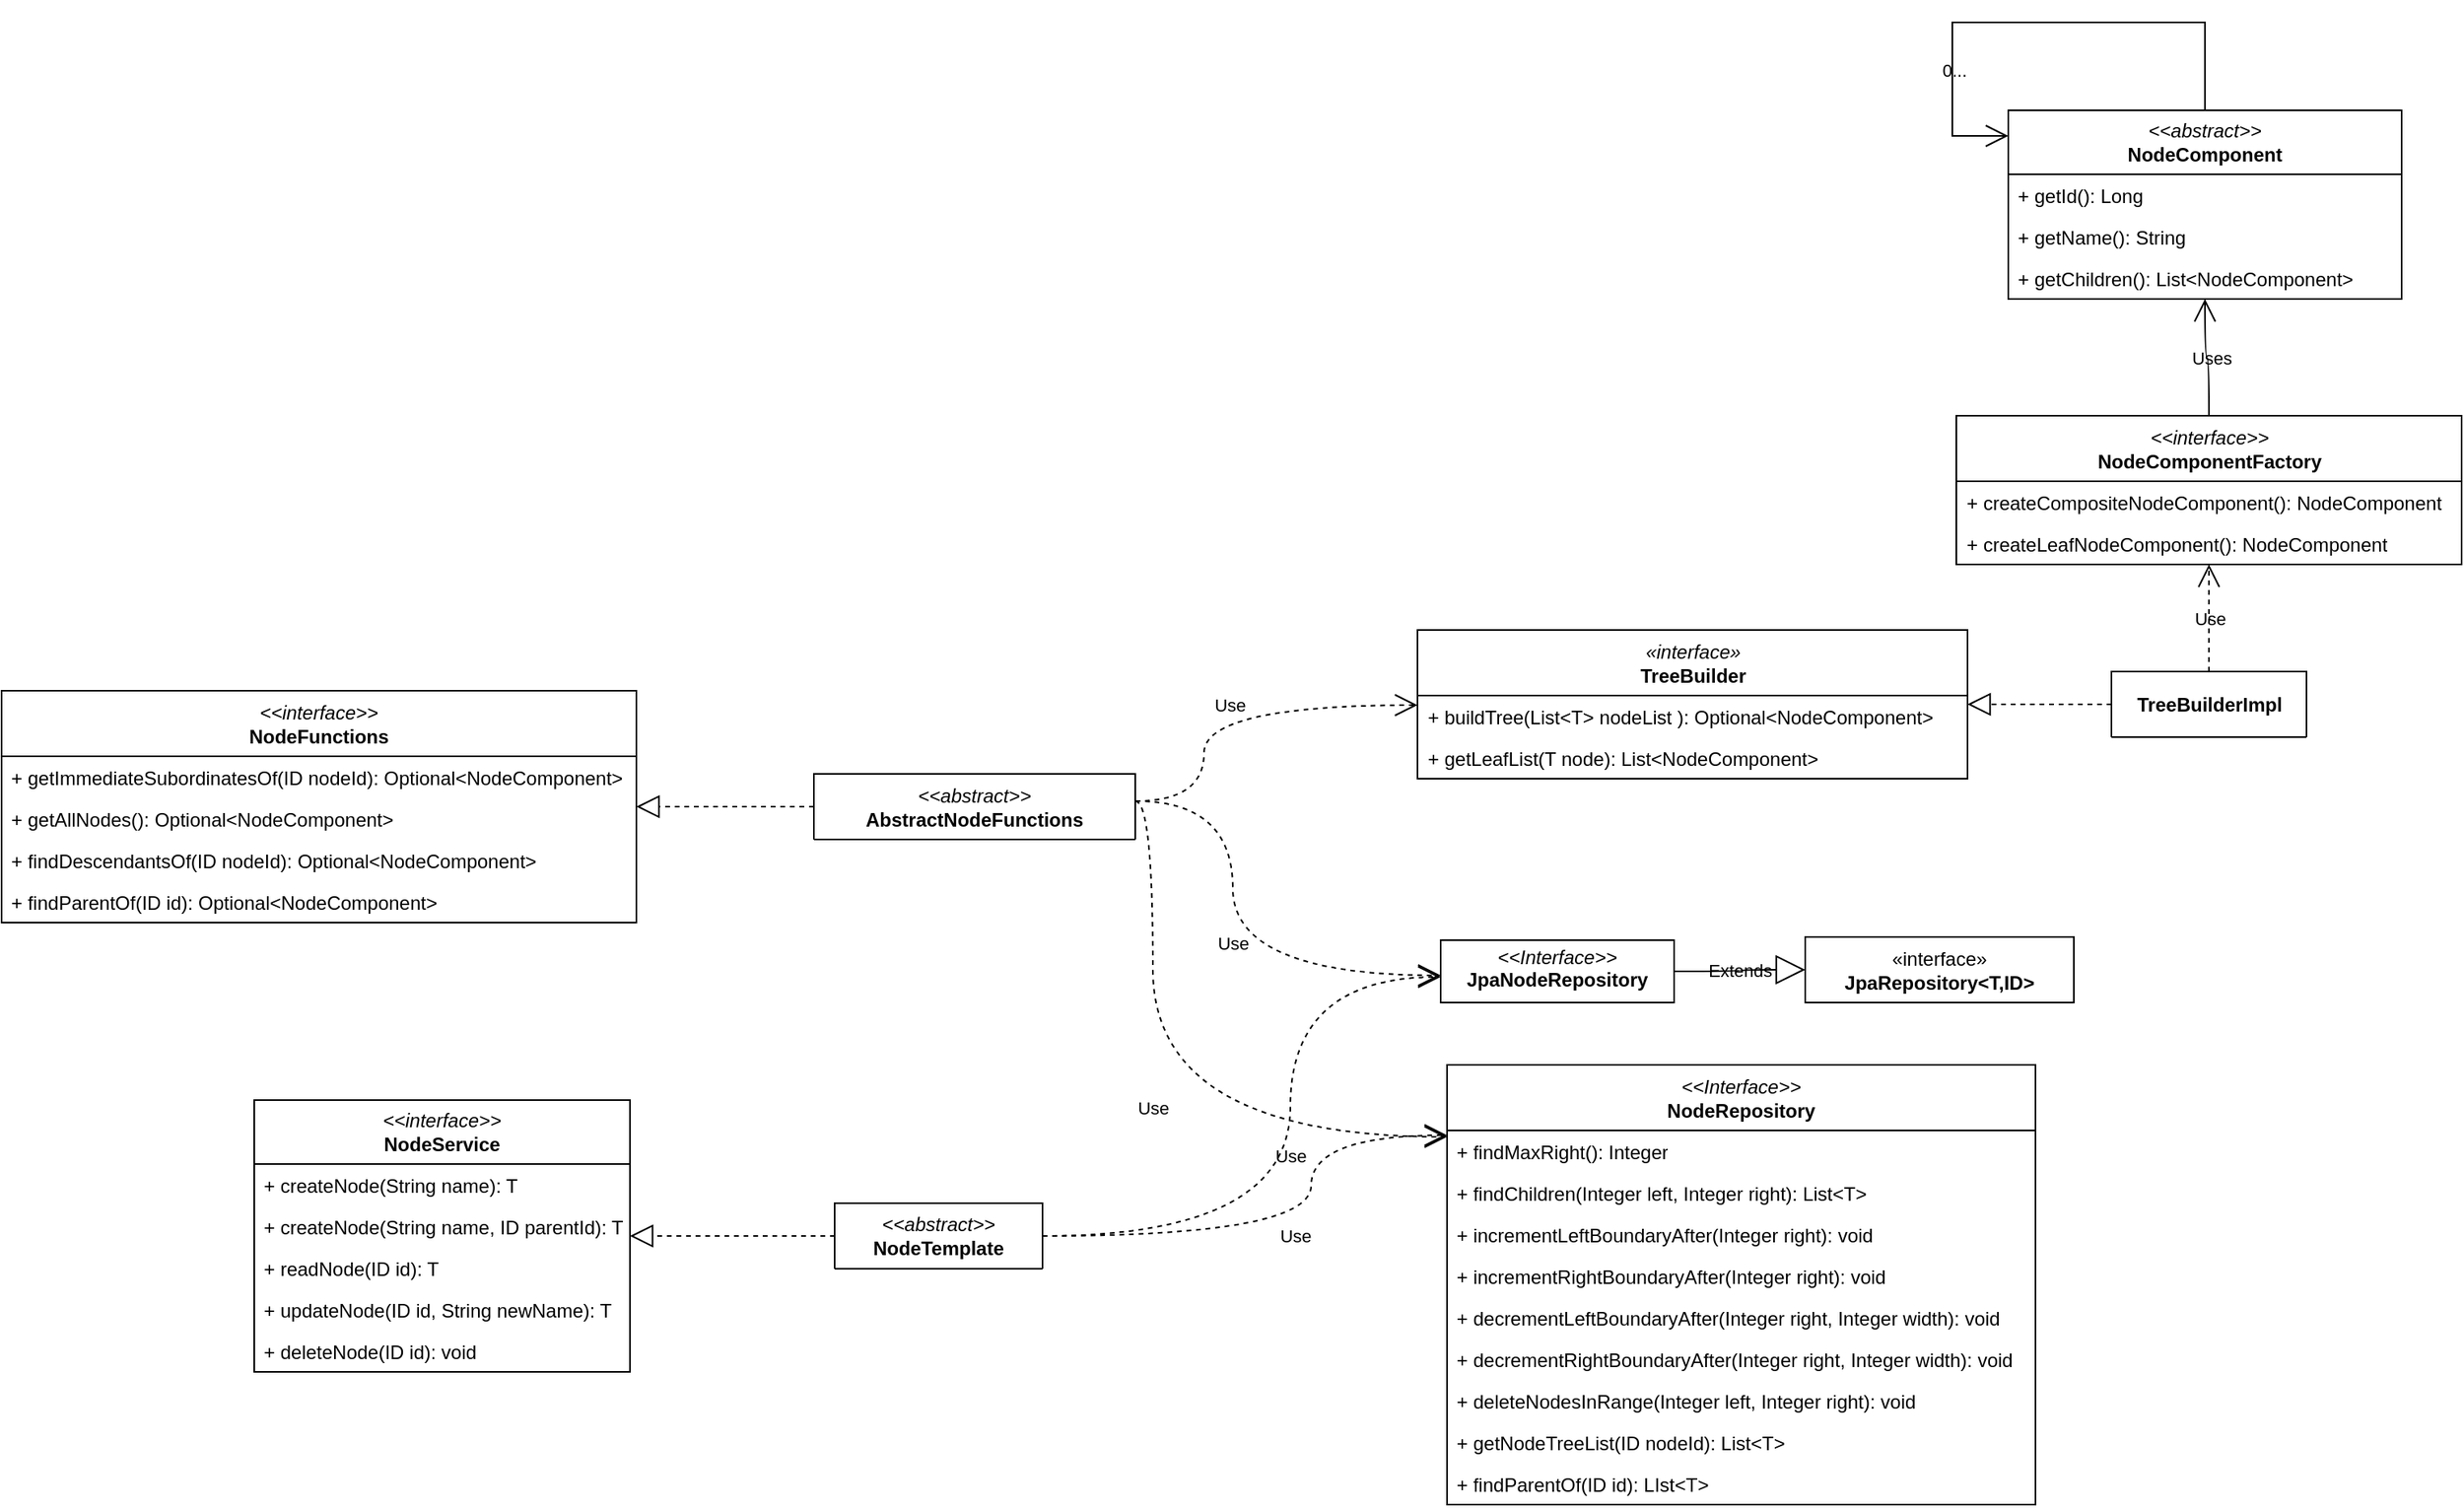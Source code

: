 <mxfile version="24.6.4" type="device">
  <diagram name="Page-1" id="UEpRLxs0ymt6fGQjLonp">
    <mxGraphModel dx="1884" dy="1611" grid="1" gridSize="10" guides="1" tooltips="1" connect="1" arrows="1" fold="1" page="1" pageScale="1" pageWidth="850" pageHeight="1100" math="0" shadow="0">
      <root>
        <mxCell id="0" />
        <mxCell id="1" parent="0" />
        <mxCell id="6Q4m7jOUi_Sz69h7aXdh-1" value="&lt;div&gt;&lt;i&gt;&amp;lt;&amp;lt;abstract&amp;gt;&amp;gt;&lt;/i&gt;&lt;/div&gt;&lt;b&gt;NodeComponent&lt;/b&gt;" style="swimlane;fontStyle=0;childLayout=stackLayout;horizontal=1;startSize=40;fillColor=none;horizontalStack=0;resizeParent=1;resizeParentMax=0;resizeLast=0;collapsible=1;marginBottom=0;whiteSpace=wrap;html=1;labelBackgroundColor=none;" vertex="1" parent="1">
          <mxGeometry x="1088" y="-99" width="246" height="118" as="geometry">
            <mxRectangle x="508" y="89" width="126" height="41" as="alternateBounds" />
          </mxGeometry>
        </mxCell>
        <mxCell id="6Q4m7jOUi_Sz69h7aXdh-2" value="+ getId(): Long" style="text;strokeColor=none;fillColor=none;align=left;verticalAlign=top;spacingLeft=4;spacingRight=4;overflow=hidden;rotatable=0;points=[[0,0.5],[1,0.5]];portConstraint=eastwest;whiteSpace=wrap;html=1;labelBackgroundColor=none;" vertex="1" parent="6Q4m7jOUi_Sz69h7aXdh-1">
          <mxGeometry y="40" width="246" height="26" as="geometry" />
        </mxCell>
        <mxCell id="6Q4m7jOUi_Sz69h7aXdh-3" value="+ getName(): String" style="text;strokeColor=none;fillColor=none;align=left;verticalAlign=top;spacingLeft=4;spacingRight=4;overflow=hidden;rotatable=0;points=[[0,0.5],[1,0.5]];portConstraint=eastwest;whiteSpace=wrap;html=1;labelBackgroundColor=none;" vertex="1" parent="6Q4m7jOUi_Sz69h7aXdh-1">
          <mxGeometry y="66" width="246" height="26" as="geometry" />
        </mxCell>
        <mxCell id="6Q4m7jOUi_Sz69h7aXdh-4" value="+ getChildren(): List&amp;lt;NodeComponent&amp;gt;" style="text;strokeColor=none;fillColor=none;align=left;verticalAlign=top;spacingLeft=4;spacingRight=4;overflow=hidden;rotatable=0;points=[[0,0.5],[1,0.5]];portConstraint=eastwest;whiteSpace=wrap;html=1;labelBackgroundColor=none;" vertex="1" parent="6Q4m7jOUi_Sz69h7aXdh-1">
          <mxGeometry y="92" width="246" height="26" as="geometry" />
        </mxCell>
        <mxCell id="6Q4m7jOUi_Sz69h7aXdh-5" value="Use" style="endArrow=open;endSize=12;dashed=1;html=1;rounded=0;edgeStyle=orthogonalEdgeStyle;curved=1;labelBackgroundColor=none;fontColor=default;" edge="1" parent="1" source="6Q4m7jOUi_Sz69h7aXdh-14" target="6Q4m7jOUi_Sz69h7aXdh-35">
          <mxGeometry width="160" relative="1" as="geometry">
            <mxPoint x="515" y="318.712" as="sourcePoint" />
            <mxPoint x="733" y="367.026" as="targetPoint" />
            <Array as="points">
              <mxPoint x="553" y="333" />
              <mxPoint x="553" y="543" />
            </Array>
          </mxGeometry>
        </mxCell>
        <mxCell id="6Q4m7jOUi_Sz69h7aXdh-6" value="Use" style="endArrow=open;endSize=12;dashed=1;html=1;rounded=0;edgeStyle=orthogonalEdgeStyle;curved=1;labelBackgroundColor=none;fontColor=default;" edge="1" parent="1" source="6Q4m7jOUi_Sz69h7aXdh-14" target="6Q4m7jOUi_Sz69h7aXdh-32">
          <mxGeometry width="160" relative="1" as="geometry">
            <mxPoint x="420" y="307" as="sourcePoint" />
            <mxPoint x="745" y="204.659" as="targetPoint" />
            <Array as="points">
              <mxPoint x="585" y="333" />
              <mxPoint x="585" y="273" />
            </Array>
          </mxGeometry>
        </mxCell>
        <mxCell id="6Q4m7jOUi_Sz69h7aXdh-7" value="&lt;p style=&quot;margin:0px;margin-top:4px;text-align:center;&quot;&gt;&lt;i&gt;&amp;lt;&amp;lt;Interface&amp;gt;&amp;gt;&lt;/i&gt;&lt;br&gt;&lt;b&gt;JpaNodeRepository&lt;/b&gt;&lt;/p&gt;" style="verticalAlign=top;align=left;overflow=fill;html=1;whiteSpace=wrap;fillColor=none;labelBackgroundColor=none;" vertex="1" parent="1">
          <mxGeometry x="733" y="420" width="146" height="39" as="geometry" />
        </mxCell>
        <mxCell id="6Q4m7jOUi_Sz69h7aXdh-8" value="Use" style="endArrow=open;endSize=12;dashed=1;html=1;rounded=0;edgeStyle=orthogonalEdgeStyle;curved=1;labelBackgroundColor=none;fontColor=default;" edge="1" parent="1" source="6Q4m7jOUi_Sz69h7aXdh-14" target="6Q4m7jOUi_Sz69h7aXdh-7">
          <mxGeometry width="160" relative="1" as="geometry">
            <mxPoint x="515" y="338.826" as="sourcePoint" />
            <mxPoint x="264" y="512" as="targetPoint" />
            <Array as="points">
              <mxPoint x="603" y="333" />
              <mxPoint x="603" y="442" />
            </Array>
          </mxGeometry>
        </mxCell>
        <mxCell id="6Q4m7jOUi_Sz69h7aXdh-9" value="&lt;div&gt;&lt;i&gt;&amp;lt;&amp;lt;abstract&amp;gt;&amp;gt;&lt;/i&gt;&lt;/div&gt;&lt;div&gt;&lt;b&gt;NodeTemplate&lt;/b&gt;&lt;br&gt;&lt;/div&gt;" style="swimlane;fontStyle=0;childLayout=stackLayout;horizontal=1;startSize=42;fillColor=none;horizontalStack=0;resizeParent=1;resizeParentMax=0;resizeLast=0;collapsible=1;marginBottom=0;whiteSpace=wrap;html=1;labelBackgroundColor=none;" vertex="1" collapsed="1" parent="1">
          <mxGeometry x="354" y="584.5" width="130" height="41" as="geometry">
            <mxRectangle x="-1013" y="152" width="248" height="146" as="alternateBounds" />
          </mxGeometry>
        </mxCell>
        <mxCell id="6Q4m7jOUi_Sz69h7aXdh-10" value="&lt;p style=&quot;margin: 0px 0px 0px 4px;&quot;&gt;+ create (String): NodeComponent&lt;/p&gt;&lt;div&gt;&lt;br&gt;&lt;/div&gt;" style="text;strokeColor=none;fillColor=none;align=left;verticalAlign=top;spacingLeft=4;spacingRight=4;overflow=hidden;rotatable=0;points=[[0,0.5],[1,0.5]];portConstraint=eastwest;whiteSpace=wrap;html=1;labelBackgroundColor=none;" vertex="1" parent="6Q4m7jOUi_Sz69h7aXdh-9">
          <mxGeometry y="42" width="248" height="26" as="geometry" />
        </mxCell>
        <mxCell id="6Q4m7jOUi_Sz69h7aXdh-11" value="&lt;p style=&quot;margin: 0px 0px 0px 4px;&quot;&gt;+ create (String, Long):&amp;nbsp;&lt;span style=&quot;background-color: initial;&quot;&gt;NodeComponent&lt;/span&gt;&lt;/p&gt;&lt;div&gt;&lt;span style=&quot;background-color: initial;&quot;&gt;&lt;br&gt;&lt;/span&gt;&lt;/div&gt;" style="text;strokeColor=none;fillColor=none;align=left;verticalAlign=top;spacingLeft=4;spacingRight=4;overflow=hidden;rotatable=0;points=[[0,0.5],[1,0.5]];portConstraint=eastwest;whiteSpace=wrap;html=1;labelBackgroundColor=none;" vertex="1" parent="6Q4m7jOUi_Sz69h7aXdh-9">
          <mxGeometry y="68" width="248" height="26" as="geometry" />
        </mxCell>
        <mxCell id="6Q4m7jOUi_Sz69h7aXdh-12" value="&lt;p style=&quot;margin: 0px 0px 0px 4px;&quot;&gt;+ findBy (String):&amp;nbsp;&lt;span style=&quot;background-color: initial;&quot;&gt;NodeComponent&lt;/span&gt;&lt;/p&gt;" style="text;strokeColor=none;fillColor=none;align=left;verticalAlign=top;spacingLeft=4;spacingRight=4;overflow=hidden;rotatable=0;points=[[0,0.5],[1,0.5]];portConstraint=eastwest;whiteSpace=wrap;html=1;labelBackgroundColor=none;" vertex="1" parent="6Q4m7jOUi_Sz69h7aXdh-9">
          <mxGeometry y="94" width="248" height="26" as="geometry" />
        </mxCell>
        <mxCell id="6Q4m7jOUi_Sz69h7aXdh-13" value="+ findBy (Long):&amp;nbsp;&lt;span style=&quot;background-color: initial;&quot;&gt;NodeComponent&lt;/span&gt;" style="text;strokeColor=none;fillColor=none;align=left;verticalAlign=top;spacingLeft=4;spacingRight=4;overflow=hidden;rotatable=0;points=[[0,0.5],[1,0.5]];portConstraint=eastwest;whiteSpace=wrap;html=1;labelBackgroundColor=none;" vertex="1" parent="6Q4m7jOUi_Sz69h7aXdh-9">
          <mxGeometry y="120" width="248" height="26" as="geometry" />
        </mxCell>
        <mxCell id="6Q4m7jOUi_Sz69h7aXdh-14" value="&lt;i&gt;&amp;lt;&amp;lt;abstract&amp;gt;&amp;gt;&lt;/i&gt;&lt;div&gt;&lt;b&gt;AbstractNodeFunctions&lt;/b&gt;&lt;br&gt;&lt;/div&gt;" style="swimlane;fontStyle=0;childLayout=stackLayout;horizontal=1;startSize=41;fillColor=none;horizontalStack=0;resizeParent=1;resizeParentMax=0;resizeLast=0;collapsible=1;marginBottom=0;whiteSpace=wrap;html=1;labelBackgroundColor=none;" vertex="1" collapsed="1" parent="1">
          <mxGeometry x="341" y="316" width="201" height="41" as="geometry">
            <mxRectangle x="284" y="303" width="140" height="52" as="alternateBounds" />
          </mxGeometry>
        </mxCell>
        <mxCell id="6Q4m7jOUi_Sz69h7aXdh-15" value="&lt;i&gt;&amp;lt;&amp;lt;interface&amp;gt;&amp;gt;&lt;/i&gt;&lt;div&gt;&lt;div&gt;&lt;span style=&quot;background-color: initial;&quot;&gt;&lt;b&gt;NodeComponentFactory&lt;/b&gt;&lt;/span&gt;&lt;/div&gt;&lt;/div&gt;" style="swimlane;fontStyle=0;childLayout=stackLayout;horizontal=1;startSize=41;fillColor=none;horizontalStack=0;resizeParent=1;resizeParentMax=0;resizeLast=0;collapsible=1;marginBottom=0;whiteSpace=wrap;html=1;labelBackgroundColor=none;" vertex="1" parent="1">
          <mxGeometry x="1055.5" y="92" width="316" height="93" as="geometry">
            <mxRectangle x="995" y="315" width="210" height="41" as="alternateBounds" />
          </mxGeometry>
        </mxCell>
        <mxCell id="6Q4m7jOUi_Sz69h7aXdh-16" value="&lt;div&gt;+ createCompositeNodeComponent():&amp;nbsp;NodeComponent&lt;/div&gt;" style="text;strokeColor=none;fillColor=none;align=left;verticalAlign=top;spacingLeft=4;spacingRight=4;overflow=hidden;rotatable=0;points=[[0,0.5],[1,0.5]];portConstraint=eastwest;whiteSpace=wrap;html=1;labelBackgroundColor=none;" vertex="1" parent="6Q4m7jOUi_Sz69h7aXdh-15">
          <mxGeometry y="41" width="316" height="26" as="geometry" />
        </mxCell>
        <mxCell id="6Q4m7jOUi_Sz69h7aXdh-17" value="+&amp;nbsp;createLeafNodeComponent(): NodeComponent" style="text;strokeColor=none;fillColor=none;align=left;verticalAlign=top;spacingLeft=4;spacingRight=4;overflow=hidden;rotatable=0;points=[[0,0.5],[1,0.5]];portConstraint=eastwest;whiteSpace=wrap;html=1;labelBackgroundColor=none;" vertex="1" parent="6Q4m7jOUi_Sz69h7aXdh-15">
          <mxGeometry y="67" width="316" height="26" as="geometry" />
        </mxCell>
        <mxCell id="6Q4m7jOUi_Sz69h7aXdh-18" value="&lt;div&gt;&lt;i&gt;&amp;lt;&amp;lt;interface&amp;gt;&amp;gt;&lt;/i&gt;&lt;/div&gt;&lt;b&gt;NodeService&lt;/b&gt;" style="swimlane;fontStyle=0;childLayout=stackLayout;horizontal=1;startSize=40;fillColor=none;horizontalStack=0;resizeParent=1;resizeParentMax=0;resizeLast=0;collapsible=1;marginBottom=0;whiteSpace=wrap;html=1;labelBackgroundColor=none;" vertex="1" parent="1">
          <mxGeometry x="-9" y="520" width="235" height="170" as="geometry">
            <mxRectangle x="23" y="303" width="109" height="41" as="alternateBounds" />
          </mxGeometry>
        </mxCell>
        <mxCell id="6Q4m7jOUi_Sz69h7aXdh-19" value="+&amp;nbsp;createNode(String name): T" style="text;strokeColor=none;fillColor=none;align=left;verticalAlign=top;spacingLeft=4;spacingRight=4;overflow=hidden;rotatable=0;points=[[0,0.5],[1,0.5]];portConstraint=eastwest;whiteSpace=wrap;html=1;labelBackgroundColor=none;" vertex="1" parent="6Q4m7jOUi_Sz69h7aXdh-18">
          <mxGeometry y="40" width="235" height="26" as="geometry" />
        </mxCell>
        <mxCell id="6Q4m7jOUi_Sz69h7aXdh-20" value="+&amp;nbsp;createNode(String name, ID parentId): T" style="text;strokeColor=none;fillColor=none;align=left;verticalAlign=top;spacingLeft=4;spacingRight=4;overflow=hidden;rotatable=0;points=[[0,0.5],[1,0.5]];portConstraint=eastwest;whiteSpace=wrap;html=1;labelBackgroundColor=none;" vertex="1" parent="6Q4m7jOUi_Sz69h7aXdh-18">
          <mxGeometry y="66" width="235" height="26" as="geometry" />
        </mxCell>
        <mxCell id="6Q4m7jOUi_Sz69h7aXdh-21" value="+&amp;nbsp;readNode(ID id): T" style="text;strokeColor=none;fillColor=none;align=left;verticalAlign=top;spacingLeft=4;spacingRight=4;overflow=hidden;rotatable=0;points=[[0,0.5],[1,0.5]];portConstraint=eastwest;whiteSpace=wrap;html=1;labelBackgroundColor=none;" vertex="1" parent="6Q4m7jOUi_Sz69h7aXdh-18">
          <mxGeometry y="92" width="235" height="26" as="geometry" />
        </mxCell>
        <mxCell id="6Q4m7jOUi_Sz69h7aXdh-22" value="+&amp;nbsp;updateNode(ID id, String newName): T" style="text;strokeColor=none;fillColor=none;align=left;verticalAlign=top;spacingLeft=4;spacingRight=4;overflow=hidden;rotatable=0;points=[[0,0.5],[1,0.5]];portConstraint=eastwest;whiteSpace=wrap;html=1;labelBackgroundColor=none;" vertex="1" parent="6Q4m7jOUi_Sz69h7aXdh-18">
          <mxGeometry y="118" width="235" height="26" as="geometry" />
        </mxCell>
        <mxCell id="6Q4m7jOUi_Sz69h7aXdh-23" value="+&amp;nbsp;deleteNode(ID id): void" style="text;strokeColor=none;fillColor=none;align=left;verticalAlign=top;spacingLeft=4;spacingRight=4;overflow=hidden;rotatable=0;points=[[0,0.5],[1,0.5]];portConstraint=eastwest;whiteSpace=wrap;html=1;labelBackgroundColor=none;" vertex="1" parent="6Q4m7jOUi_Sz69h7aXdh-18">
          <mxGeometry y="144" width="235" height="26" as="geometry" />
        </mxCell>
        <mxCell id="6Q4m7jOUi_Sz69h7aXdh-24" value="" style="endArrow=block;dashed=1;endFill=0;endSize=12;html=1;rounded=0;edgeStyle=orthogonalEdgeStyle;curved=1;labelBackgroundColor=none;fontColor=default;" edge="1" parent="1" source="6Q4m7jOUi_Sz69h7aXdh-9" target="6Q4m7jOUi_Sz69h7aXdh-18">
          <mxGeometry width="160" relative="1" as="geometry">
            <mxPoint x="1073.5" y="351.5" as="sourcePoint" />
            <mxPoint x="1233.5" y="351.5" as="targetPoint" />
          </mxGeometry>
        </mxCell>
        <mxCell id="6Q4m7jOUi_Sz69h7aXdh-25" value="&lt;div&gt;&lt;i&gt;&amp;lt;&amp;lt;interface&amp;gt;&amp;gt;&lt;/i&gt;&lt;/div&gt;&lt;b&gt;NodeFunctions&lt;/b&gt;" style="swimlane;fontStyle=0;childLayout=stackLayout;horizontal=1;startSize=41;fillColor=none;horizontalStack=0;resizeParent=1;resizeParentMax=0;resizeLast=0;collapsible=1;marginBottom=0;whiteSpace=wrap;html=1;labelBackgroundColor=none;" vertex="1" parent="1">
          <mxGeometry x="-167" y="264" width="397" height="145" as="geometry">
            <mxRectangle x="327" y="95" width="122" height="41" as="alternateBounds" />
          </mxGeometry>
        </mxCell>
        <mxCell id="6Q4m7jOUi_Sz69h7aXdh-26" value="&lt;div&gt;+ getImmediateSubordinatesOf(ID nodeId): Optional&amp;lt;NodeComponent&amp;gt;&lt;br&gt;&lt;/div&gt;" style="text;strokeColor=none;fillColor=none;align=left;verticalAlign=top;spacingLeft=4;spacingRight=4;overflow=hidden;rotatable=0;points=[[0,0.5],[1,0.5]];portConstraint=eastwest;whiteSpace=wrap;html=1;labelBackgroundColor=none;" vertex="1" parent="6Q4m7jOUi_Sz69h7aXdh-25">
          <mxGeometry y="41" width="397" height="26" as="geometry" />
        </mxCell>
        <mxCell id="6Q4m7jOUi_Sz69h7aXdh-27" value="+&amp;nbsp;getAllNodes(): Optional&amp;lt;NodeComponent&amp;gt;&amp;nbsp;" style="text;strokeColor=none;fillColor=none;align=left;verticalAlign=top;spacingLeft=4;spacingRight=4;overflow=hidden;rotatable=0;points=[[0,0.5],[1,0.5]];portConstraint=eastwest;whiteSpace=wrap;html=1;labelBackgroundColor=none;" vertex="1" parent="6Q4m7jOUi_Sz69h7aXdh-25">
          <mxGeometry y="67" width="397" height="26" as="geometry" />
        </mxCell>
        <mxCell id="6Q4m7jOUi_Sz69h7aXdh-28" value="+&amp;nbsp;findDescendantsOf(ID nodeId): Optional&amp;lt;NodeComponent&amp;gt;" style="text;strokeColor=none;fillColor=none;align=left;verticalAlign=top;spacingLeft=4;spacingRight=4;overflow=hidden;rotatable=0;points=[[0,0.5],[1,0.5]];portConstraint=eastwest;whiteSpace=wrap;html=1;labelBackgroundColor=none;" vertex="1" parent="6Q4m7jOUi_Sz69h7aXdh-25">
          <mxGeometry y="93" width="397" height="26" as="geometry" />
        </mxCell>
        <mxCell id="6Q4m7jOUi_Sz69h7aXdh-29" value="+&amp;nbsp;findParentOf(ID id): Optional&amp;lt;NodeComponent&amp;gt;" style="text;strokeColor=none;fillColor=none;align=left;verticalAlign=top;spacingLeft=4;spacingRight=4;overflow=hidden;rotatable=0;points=[[0,0.5],[1,0.5]];portConstraint=eastwest;whiteSpace=wrap;html=1;labelBackgroundColor=none;" vertex="1" parent="6Q4m7jOUi_Sz69h7aXdh-25">
          <mxGeometry y="119" width="397" height="26" as="geometry" />
        </mxCell>
        <mxCell id="6Q4m7jOUi_Sz69h7aXdh-30" value="&lt;div&gt;&lt;b&gt;TreeBuilderImpl&lt;/b&gt;&lt;br&gt;&lt;/div&gt;" style="swimlane;fontStyle=0;childLayout=stackLayout;horizontal=1;startSize=41;fillColor=none;horizontalStack=0;resizeParent=1;resizeParentMax=0;resizeLast=0;collapsible=1;marginBottom=0;whiteSpace=wrap;html=1;labelBackgroundColor=none;" vertex="1" collapsed="1" parent="1">
          <mxGeometry x="1152.5" y="252" width="122" height="41" as="geometry">
            <mxRectangle x="856" y="191" width="140" height="67" as="alternateBounds" />
          </mxGeometry>
        </mxCell>
        <mxCell id="6Q4m7jOUi_Sz69h7aXdh-31" value="" style="endArrow=block;dashed=1;endFill=0;endSize=12;html=1;rounded=0;edgeStyle=orthogonalEdgeStyle;curved=1;labelBackgroundColor=none;fontColor=default;" edge="1" parent="1" source="6Q4m7jOUi_Sz69h7aXdh-30" target="6Q4m7jOUi_Sz69h7aXdh-32">
          <mxGeometry width="160" relative="1" as="geometry">
            <mxPoint x="1015.5" y="446" as="sourcePoint" />
            <mxPoint x="769.5" y="340" as="targetPoint" />
          </mxGeometry>
        </mxCell>
        <mxCell id="6Q4m7jOUi_Sz69h7aXdh-32" value="&lt;i&gt;«interface»&lt;br&gt;&lt;/i&gt;&lt;b&gt;TreeBuilder&lt;/b&gt;" style="swimlane;fontStyle=0;childLayout=stackLayout;horizontal=1;startSize=41;fillColor=none;horizontalStack=0;resizeParent=1;resizeParentMax=0;resizeLast=0;collapsible=1;marginBottom=0;whiteSpace=wrap;html=1;labelBackgroundColor=none;" vertex="1" parent="1">
          <mxGeometry x="718.5" y="226" width="344" height="93" as="geometry">
            <mxRectangle x="617" y="64" width="96" height="41" as="alternateBounds" />
          </mxGeometry>
        </mxCell>
        <mxCell id="6Q4m7jOUi_Sz69h7aXdh-33" value="+&amp;nbsp;buildTree(List&amp;lt;T&amp;gt; nodeList ): Optional&amp;lt;NodeComponent&amp;gt;" style="text;strokeColor=none;fillColor=none;align=left;verticalAlign=top;spacingLeft=4;spacingRight=4;overflow=hidden;rotatable=0;points=[[0,0.5],[1,0.5]];portConstraint=eastwest;whiteSpace=wrap;html=1;labelBackgroundColor=none;" vertex="1" parent="6Q4m7jOUi_Sz69h7aXdh-32">
          <mxGeometry y="41" width="344" height="26" as="geometry" />
        </mxCell>
        <mxCell id="6Q4m7jOUi_Sz69h7aXdh-34" value="+&amp;nbsp;getLeafList(T node): List&amp;lt;NodeComponent&amp;gt;" style="text;strokeColor=none;fillColor=none;align=left;verticalAlign=top;spacingLeft=4;spacingRight=4;overflow=hidden;rotatable=0;points=[[0,0.5],[1,0.5]];portConstraint=eastwest;whiteSpace=wrap;html=1;labelBackgroundColor=none;" vertex="1" parent="6Q4m7jOUi_Sz69h7aXdh-32">
          <mxGeometry y="67" width="344" height="26" as="geometry" />
        </mxCell>
        <mxCell id="6Q4m7jOUi_Sz69h7aXdh-35" value="&lt;div&gt;&lt;i&gt;&amp;lt;&amp;lt;Interface&amp;gt;&amp;gt;&lt;/i&gt;&lt;/div&gt;&lt;div&gt;&lt;b style=&quot;&quot;&gt;NodeRepository&lt;/b&gt;&lt;/div&gt;" style="swimlane;fontStyle=0;childLayout=stackLayout;horizontal=1;startSize=41;fillColor=none;horizontalStack=0;resizeParent=1;resizeParentMax=0;resizeLast=0;collapsible=1;marginBottom=0;whiteSpace=wrap;html=1;labelBackgroundColor=none;" vertex="1" parent="1">
          <mxGeometry x="737" y="498" width="368" height="275" as="geometry">
            <mxRectangle x="617" y="64" width="96" height="41" as="alternateBounds" />
          </mxGeometry>
        </mxCell>
        <mxCell id="6Q4m7jOUi_Sz69h7aXdh-36" value="+&amp;nbsp;findMaxRight():&amp;nbsp;Integer" style="text;strokeColor=none;fillColor=none;align=left;verticalAlign=top;spacingLeft=4;spacingRight=4;overflow=hidden;rotatable=0;points=[[0,0.5],[1,0.5]];portConstraint=eastwest;whiteSpace=wrap;html=1;labelBackgroundColor=none;" vertex="1" parent="6Q4m7jOUi_Sz69h7aXdh-35">
          <mxGeometry y="41" width="368" height="26" as="geometry" />
        </mxCell>
        <mxCell id="6Q4m7jOUi_Sz69h7aXdh-37" value="+&amp;nbsp;findChildren(Integer left, Integer right): List&amp;lt;T&amp;gt;" style="text;strokeColor=none;fillColor=none;align=left;verticalAlign=top;spacingLeft=4;spacingRight=4;overflow=hidden;rotatable=0;points=[[0,0.5],[1,0.5]];portConstraint=eastwest;whiteSpace=wrap;html=1;labelBackgroundColor=none;" vertex="1" parent="6Q4m7jOUi_Sz69h7aXdh-35">
          <mxGeometry y="67" width="368" height="26" as="geometry" />
        </mxCell>
        <mxCell id="6Q4m7jOUi_Sz69h7aXdh-38" value="+&amp;nbsp;incrementLeftBoundaryAfter(Integer right): void" style="text;strokeColor=none;fillColor=none;align=left;verticalAlign=top;spacingLeft=4;spacingRight=4;overflow=hidden;rotatable=0;points=[[0,0.5],[1,0.5]];portConstraint=eastwest;whiteSpace=wrap;html=1;labelBackgroundColor=none;" vertex="1" parent="6Q4m7jOUi_Sz69h7aXdh-35">
          <mxGeometry y="93" width="368" height="26" as="geometry" />
        </mxCell>
        <mxCell id="6Q4m7jOUi_Sz69h7aXdh-39" value="+&amp;nbsp;incrementRightBoundaryAfter(Integer right): void" style="text;strokeColor=none;fillColor=none;align=left;verticalAlign=top;spacingLeft=4;spacingRight=4;overflow=hidden;rotatable=0;points=[[0,0.5],[1,0.5]];portConstraint=eastwest;whiteSpace=wrap;html=1;labelBackgroundColor=none;" vertex="1" parent="6Q4m7jOUi_Sz69h7aXdh-35">
          <mxGeometry y="119" width="368" height="26" as="geometry" />
        </mxCell>
        <mxCell id="6Q4m7jOUi_Sz69h7aXdh-40" value="+&amp;nbsp;decrementLeftBoundaryAfter(Integer right, Integer width): void" style="text;strokeColor=none;fillColor=none;align=left;verticalAlign=top;spacingLeft=4;spacingRight=4;overflow=hidden;rotatable=0;points=[[0,0.5],[1,0.5]];portConstraint=eastwest;whiteSpace=wrap;html=1;labelBackgroundColor=none;" vertex="1" parent="6Q4m7jOUi_Sz69h7aXdh-35">
          <mxGeometry y="145" width="368" height="26" as="geometry" />
        </mxCell>
        <mxCell id="6Q4m7jOUi_Sz69h7aXdh-41" value="+&amp;nbsp;decrementRightBoundaryAfter(Integer right, Integer width): void" style="text;strokeColor=none;fillColor=none;align=left;verticalAlign=top;spacingLeft=4;spacingRight=4;overflow=hidden;rotatable=0;points=[[0,0.5],[1,0.5]];portConstraint=eastwest;whiteSpace=wrap;html=1;labelBackgroundColor=none;" vertex="1" parent="6Q4m7jOUi_Sz69h7aXdh-35">
          <mxGeometry y="171" width="368" height="26" as="geometry" />
        </mxCell>
        <mxCell id="6Q4m7jOUi_Sz69h7aXdh-42" value="+&amp;nbsp;deleteNodesInRange(Integer left, Integer right): void" style="text;strokeColor=none;fillColor=none;align=left;verticalAlign=top;spacingLeft=4;spacingRight=4;overflow=hidden;rotatable=0;points=[[0,0.5],[1,0.5]];portConstraint=eastwest;whiteSpace=wrap;html=1;labelBackgroundColor=none;" vertex="1" parent="6Q4m7jOUi_Sz69h7aXdh-35">
          <mxGeometry y="197" width="368" height="26" as="geometry" />
        </mxCell>
        <mxCell id="6Q4m7jOUi_Sz69h7aXdh-43" value="+&amp;nbsp;getNodeTreeList(ID nodeId): List&amp;lt;T&amp;gt;" style="text;strokeColor=none;fillColor=none;align=left;verticalAlign=top;spacingLeft=4;spacingRight=4;overflow=hidden;rotatable=0;points=[[0,0.5],[1,0.5]];portConstraint=eastwest;whiteSpace=wrap;html=1;labelBackgroundColor=none;" vertex="1" parent="6Q4m7jOUi_Sz69h7aXdh-35">
          <mxGeometry y="223" width="368" height="26" as="geometry" />
        </mxCell>
        <mxCell id="6Q4m7jOUi_Sz69h7aXdh-44" value="+&amp;nbsp;findParentOf(ID id): LIst&amp;lt;T&amp;gt;" style="text;strokeColor=none;fillColor=none;align=left;verticalAlign=top;spacingLeft=4;spacingRight=4;overflow=hidden;rotatable=0;points=[[0,0.5],[1,0.5]];portConstraint=eastwest;whiteSpace=wrap;html=1;labelBackgroundColor=none;" vertex="1" parent="6Q4m7jOUi_Sz69h7aXdh-35">
          <mxGeometry y="249" width="368" height="26" as="geometry" />
        </mxCell>
        <mxCell id="6Q4m7jOUi_Sz69h7aXdh-45" value="«interface»&lt;br&gt;&lt;b&gt;JpaRepository&amp;lt;T,ID&amp;gt;&lt;/b&gt;" style="html=1;whiteSpace=wrap;labelBackgroundColor=none;" vertex="1" parent="1">
          <mxGeometry x="961" y="418" width="168" height="41" as="geometry" />
        </mxCell>
        <mxCell id="6Q4m7jOUi_Sz69h7aXdh-46" value="Extends" style="endArrow=block;endSize=16;endFill=0;html=1;rounded=0;edgeStyle=orthogonalEdgeStyle;curved=1;labelBackgroundColor=none;fontColor=default;" edge="1" parent="1" source="6Q4m7jOUi_Sz69h7aXdh-7" target="6Q4m7jOUi_Sz69h7aXdh-45">
          <mxGeometry width="160" relative="1" as="geometry">
            <mxPoint x="498" y="601" as="sourcePoint" />
            <mxPoint x="658" y="601" as="targetPoint" />
          </mxGeometry>
        </mxCell>
        <mxCell id="6Q4m7jOUi_Sz69h7aXdh-47" value="Use" style="endArrow=open;endSize=12;dashed=1;html=1;rounded=0;edgeStyle=orthogonalEdgeStyle;curved=1;labelBackgroundColor=none;fontColor=default;" edge="1" parent="1" source="6Q4m7jOUi_Sz69h7aXdh-30" target="6Q4m7jOUi_Sz69h7aXdh-15">
          <mxGeometry width="160" relative="1" as="geometry">
            <mxPoint x="1000.5" y="363" as="sourcePoint" />
            <mxPoint x="1160.5" y="363" as="targetPoint" />
          </mxGeometry>
        </mxCell>
        <mxCell id="6Q4m7jOUi_Sz69h7aXdh-48" value="Use" style="endArrow=open;endSize=12;dashed=1;html=1;rounded=0;edgeStyle=orthogonalEdgeStyle;curved=1;labelBackgroundColor=none;fontColor=default;" edge="1" parent="1" source="6Q4m7jOUi_Sz69h7aXdh-9" target="6Q4m7jOUi_Sz69h7aXdh-35">
          <mxGeometry width="160" relative="1" as="geometry">
            <mxPoint x="405" y="651" as="sourcePoint" />
            <mxPoint x="565" y="651" as="targetPoint" />
            <Array as="points">
              <mxPoint x="652" y="605" />
              <mxPoint x="652" y="542" />
            </Array>
          </mxGeometry>
        </mxCell>
        <mxCell id="6Q4m7jOUi_Sz69h7aXdh-49" value="Use" style="endArrow=open;endSize=12;dashed=1;html=1;rounded=0;edgeStyle=orthogonalEdgeStyle;curved=1;labelBackgroundColor=none;fontColor=default;" edge="1" parent="1" source="6Q4m7jOUi_Sz69h7aXdh-9" target="6Q4m7jOUi_Sz69h7aXdh-7">
          <mxGeometry width="160" relative="1" as="geometry">
            <mxPoint x="354" y="700" as="sourcePoint" />
            <mxPoint x="514" y="700" as="targetPoint" />
            <Array as="points">
              <mxPoint x="639" y="605" />
              <mxPoint x="639" y="443" />
            </Array>
          </mxGeometry>
        </mxCell>
        <mxCell id="6Q4m7jOUi_Sz69h7aXdh-50" value="" style="endArrow=open;endFill=1;endSize=12;html=1;rounded=0;edgeStyle=orthogonalEdgeStyle;curved=1;labelBackgroundColor=none;fontColor=default;" edge="1" parent="1" source="6Q4m7jOUi_Sz69h7aXdh-15" target="6Q4m7jOUi_Sz69h7aXdh-1">
          <mxGeometry width="160" relative="1" as="geometry">
            <mxPoint x="143" y="157" as="sourcePoint" />
            <mxPoint x="303" y="157" as="targetPoint" />
            <Array as="points" />
          </mxGeometry>
        </mxCell>
        <mxCell id="6Q4m7jOUi_Sz69h7aXdh-51" value="Uses" style="edgeLabel;html=1;align=center;verticalAlign=middle;resizable=0;points=[];labelBackgroundColor=none;" vertex="1" connectable="0" parent="6Q4m7jOUi_Sz69h7aXdh-50">
          <mxGeometry x="-0.052" y="-1" relative="1" as="geometry">
            <mxPoint as="offset" />
          </mxGeometry>
        </mxCell>
        <mxCell id="6Q4m7jOUi_Sz69h7aXdh-52" value="" style="endArrow=open;endFill=1;endSize=12;html=1;rounded=0;edgeStyle=orthogonalEdgeStyle;labelBackgroundColor=none;fontColor=default;" edge="1" parent="1" source="6Q4m7jOUi_Sz69h7aXdh-1" target="6Q4m7jOUi_Sz69h7aXdh-1">
          <mxGeometry width="160" relative="1" as="geometry">
            <mxPoint x="1197" y="-164" as="sourcePoint" />
            <mxPoint x="939" y="-83" as="targetPoint" />
            <Array as="points">
              <mxPoint x="1211" y="-154" />
              <mxPoint x="1053" y="-154" />
              <mxPoint x="1053" y="-83" />
            </Array>
          </mxGeometry>
        </mxCell>
        <mxCell id="6Q4m7jOUi_Sz69h7aXdh-53" value="0..." style="edgeLabel;html=1;align=center;verticalAlign=middle;resizable=0;points=[];labelBackgroundColor=none;" vertex="1" connectable="0" parent="6Q4m7jOUi_Sz69h7aXdh-52">
          <mxGeometry x="0.523" y="1" relative="1" as="geometry">
            <mxPoint as="offset" />
          </mxGeometry>
        </mxCell>
        <mxCell id="6Q4m7jOUi_Sz69h7aXdh-54" value="" style="endArrow=block;dashed=1;endFill=0;endSize=12;html=1;rounded=0;" edge="1" parent="1" source="6Q4m7jOUi_Sz69h7aXdh-14" target="6Q4m7jOUi_Sz69h7aXdh-25">
          <mxGeometry width="160" relative="1" as="geometry">
            <mxPoint x="220" y="440" as="sourcePoint" />
            <mxPoint x="380" y="440" as="targetPoint" />
          </mxGeometry>
        </mxCell>
      </root>
    </mxGraphModel>
  </diagram>
</mxfile>
